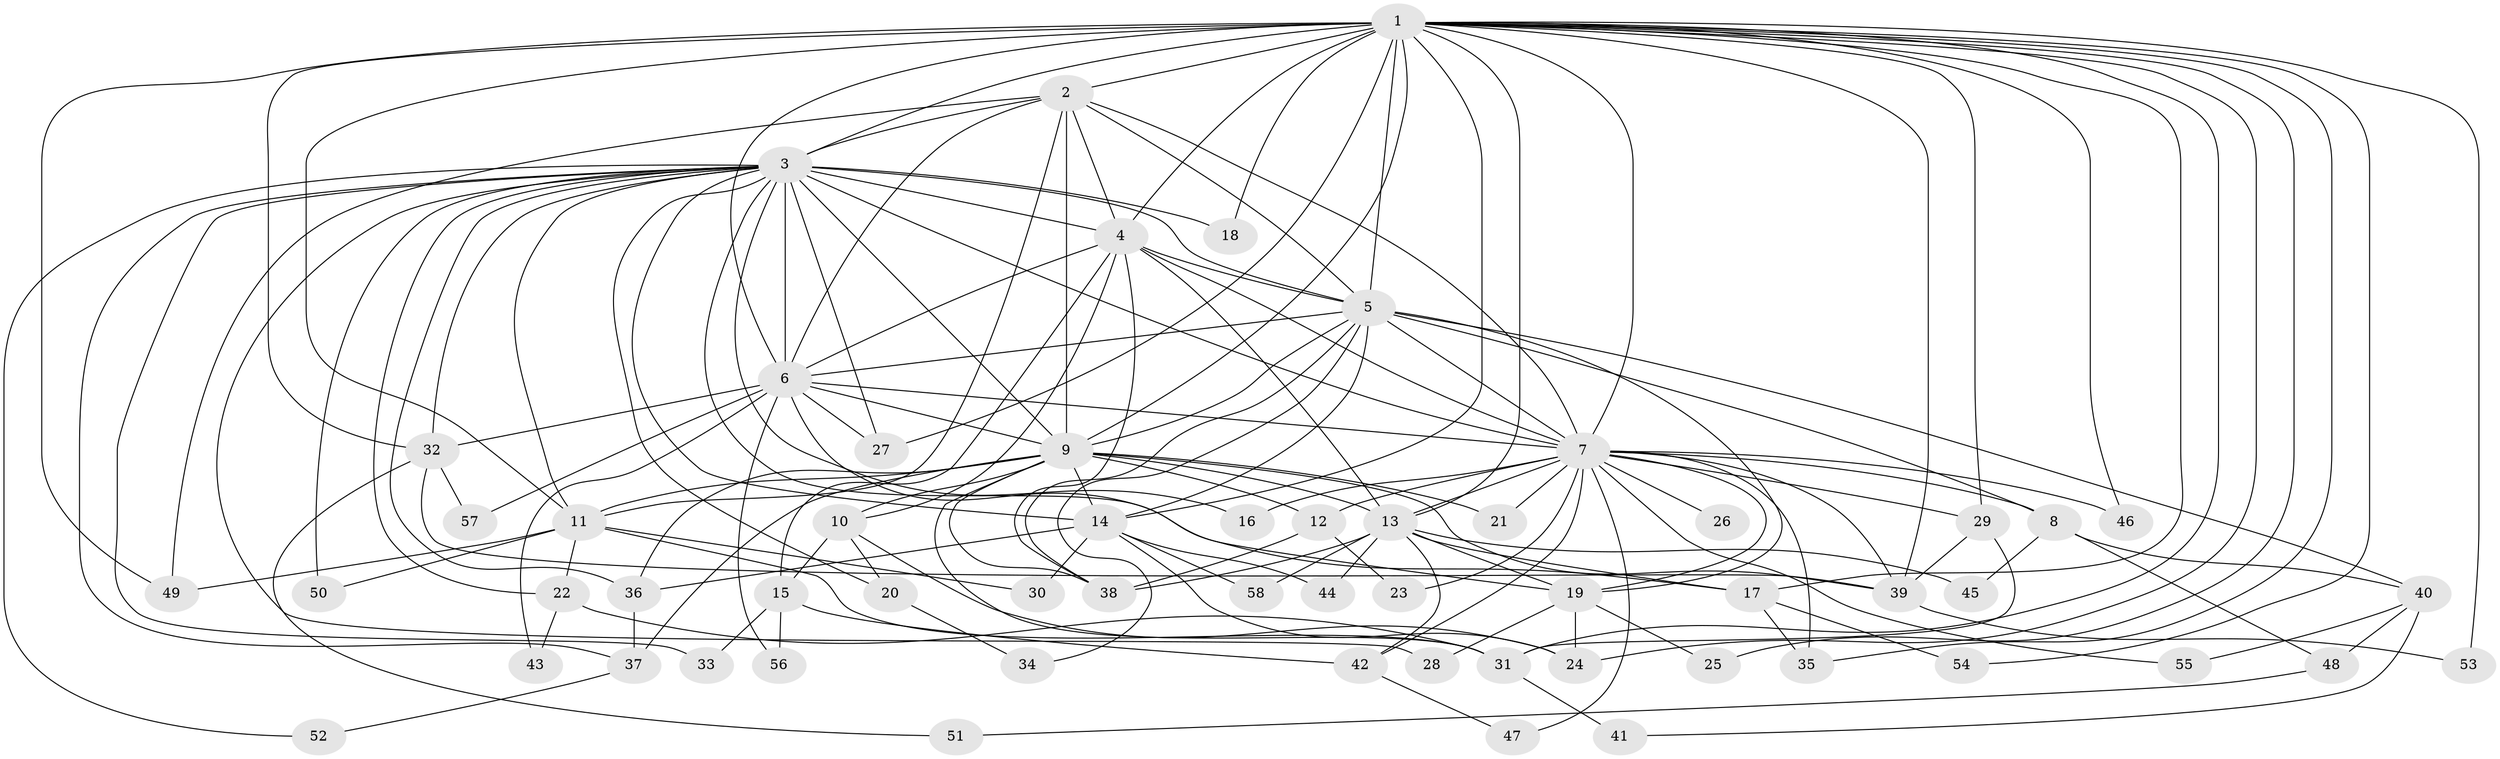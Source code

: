 // original degree distribution, {22: 0.017391304347826087, 29: 0.008695652173913044, 18: 0.008695652173913044, 16: 0.017391304347826087, 20: 0.008695652173913044, 14: 0.008695652173913044, 19: 0.008695652173913044, 27: 0.008695652173913044, 5: 0.06086956521739131, 4: 0.13043478260869565, 6: 0.008695652173913044, 8: 0.017391304347826087, 2: 0.5217391304347826, 9: 0.008695652173913044, 3: 0.1565217391304348, 7: 0.008695652173913044}
// Generated by graph-tools (version 1.1) at 2025/35/03/09/25 02:35:16]
// undirected, 58 vertices, 152 edges
graph export_dot {
graph [start="1"]
  node [color=gray90,style=filled];
  1;
  2;
  3;
  4;
  5;
  6;
  7;
  8;
  9;
  10;
  11;
  12;
  13;
  14;
  15;
  16;
  17;
  18;
  19;
  20;
  21;
  22;
  23;
  24;
  25;
  26;
  27;
  28;
  29;
  30;
  31;
  32;
  33;
  34;
  35;
  36;
  37;
  38;
  39;
  40;
  41;
  42;
  43;
  44;
  45;
  46;
  47;
  48;
  49;
  50;
  51;
  52;
  53;
  54;
  55;
  56;
  57;
  58;
  1 -- 2 [weight=2.0];
  1 -- 3 [weight=4.0];
  1 -- 4 [weight=2.0];
  1 -- 5 [weight=4.0];
  1 -- 6 [weight=2.0];
  1 -- 7 [weight=2.0];
  1 -- 9 [weight=2.0];
  1 -- 11 [weight=1.0];
  1 -- 13 [weight=1.0];
  1 -- 14 [weight=1.0];
  1 -- 17 [weight=1.0];
  1 -- 18 [weight=1.0];
  1 -- 24 [weight=1.0];
  1 -- 25 [weight=1.0];
  1 -- 27 [weight=2.0];
  1 -- 29 [weight=1.0];
  1 -- 31 [weight=1.0];
  1 -- 32 [weight=2.0];
  1 -- 35 [weight=1.0];
  1 -- 39 [weight=1.0];
  1 -- 46 [weight=1.0];
  1 -- 49 [weight=2.0];
  1 -- 53 [weight=1.0];
  1 -- 54 [weight=1.0];
  2 -- 3 [weight=2.0];
  2 -- 4 [weight=1.0];
  2 -- 5 [weight=3.0];
  2 -- 6 [weight=1.0];
  2 -- 7 [weight=1.0];
  2 -- 9 [weight=14.0];
  2 -- 11 [weight=1.0];
  2 -- 49 [weight=2.0];
  3 -- 4 [weight=2.0];
  3 -- 5 [weight=4.0];
  3 -- 6 [weight=2.0];
  3 -- 7 [weight=2.0];
  3 -- 9 [weight=2.0];
  3 -- 11 [weight=1.0];
  3 -- 14 [weight=1.0];
  3 -- 16 [weight=1.0];
  3 -- 17 [weight=1.0];
  3 -- 18 [weight=1.0];
  3 -- 20 [weight=1.0];
  3 -- 22 [weight=2.0];
  3 -- 27 [weight=1.0];
  3 -- 28 [weight=1.0];
  3 -- 32 [weight=1.0];
  3 -- 33 [weight=1.0];
  3 -- 36 [weight=1.0];
  3 -- 37 [weight=1.0];
  3 -- 50 [weight=2.0];
  3 -- 52 [weight=1.0];
  4 -- 5 [weight=2.0];
  4 -- 6 [weight=2.0];
  4 -- 7 [weight=2.0];
  4 -- 10 [weight=1.0];
  4 -- 13 [weight=1.0];
  4 -- 15 [weight=1.0];
  4 -- 38 [weight=1.0];
  5 -- 6 [weight=3.0];
  5 -- 7 [weight=2.0];
  5 -- 8 [weight=1.0];
  5 -- 9 [weight=1.0];
  5 -- 14 [weight=2.0];
  5 -- 19 [weight=1.0];
  5 -- 34 [weight=1.0];
  5 -- 38 [weight=1.0];
  5 -- 40 [weight=1.0];
  6 -- 7 [weight=1.0];
  6 -- 9 [weight=2.0];
  6 -- 19 [weight=1.0];
  6 -- 27 [weight=1.0];
  6 -- 32 [weight=1.0];
  6 -- 43 [weight=1.0];
  6 -- 56 [weight=1.0];
  6 -- 57 [weight=1.0];
  7 -- 8 [weight=1.0];
  7 -- 12 [weight=2.0];
  7 -- 13 [weight=1.0];
  7 -- 16 [weight=1.0];
  7 -- 19 [weight=1.0];
  7 -- 21 [weight=1.0];
  7 -- 23 [weight=1.0];
  7 -- 26 [weight=1.0];
  7 -- 29 [weight=1.0];
  7 -- 35 [weight=1.0];
  7 -- 39 [weight=1.0];
  7 -- 42 [weight=1.0];
  7 -- 46 [weight=1.0];
  7 -- 47 [weight=1.0];
  7 -- 55 [weight=1.0];
  8 -- 40 [weight=1.0];
  8 -- 45 [weight=1.0];
  8 -- 48 [weight=1.0];
  9 -- 10 [weight=1.0];
  9 -- 11 [weight=1.0];
  9 -- 12 [weight=1.0];
  9 -- 13 [weight=1.0];
  9 -- 14 [weight=1.0];
  9 -- 21 [weight=1.0];
  9 -- 31 [weight=1.0];
  9 -- 36 [weight=1.0];
  9 -- 37 [weight=1.0];
  9 -- 38 [weight=1.0];
  9 -- 39 [weight=1.0];
  10 -- 15 [weight=1.0];
  10 -- 20 [weight=1.0];
  10 -- 24 [weight=1.0];
  11 -- 22 [weight=1.0];
  11 -- 30 [weight=1.0];
  11 -- 31 [weight=1.0];
  11 -- 49 [weight=1.0];
  11 -- 50 [weight=1.0];
  12 -- 23 [weight=1.0];
  12 -- 38 [weight=1.0];
  13 -- 17 [weight=1.0];
  13 -- 19 [weight=1.0];
  13 -- 38 [weight=1.0];
  13 -- 42 [weight=1.0];
  13 -- 44 [weight=1.0];
  13 -- 45 [weight=1.0];
  13 -- 58 [weight=1.0];
  14 -- 24 [weight=1.0];
  14 -- 30 [weight=1.0];
  14 -- 36 [weight=1.0];
  14 -- 44 [weight=1.0];
  14 -- 58 [weight=1.0];
  15 -- 33 [weight=1.0];
  15 -- 42 [weight=1.0];
  15 -- 56 [weight=1.0];
  17 -- 35 [weight=1.0];
  17 -- 54 [weight=1.0];
  19 -- 24 [weight=1.0];
  19 -- 25 [weight=1.0];
  19 -- 28 [weight=1.0];
  20 -- 34 [weight=1.0];
  22 -- 31 [weight=1.0];
  22 -- 43 [weight=1.0];
  29 -- 31 [weight=1.0];
  29 -- 39 [weight=1.0];
  31 -- 41 [weight=1.0];
  32 -- 39 [weight=1.0];
  32 -- 51 [weight=1.0];
  32 -- 57 [weight=1.0];
  36 -- 37 [weight=1.0];
  37 -- 52 [weight=1.0];
  39 -- 53 [weight=1.0];
  40 -- 41 [weight=1.0];
  40 -- 48 [weight=1.0];
  40 -- 55 [weight=1.0];
  42 -- 47 [weight=1.0];
  48 -- 51 [weight=1.0];
}
